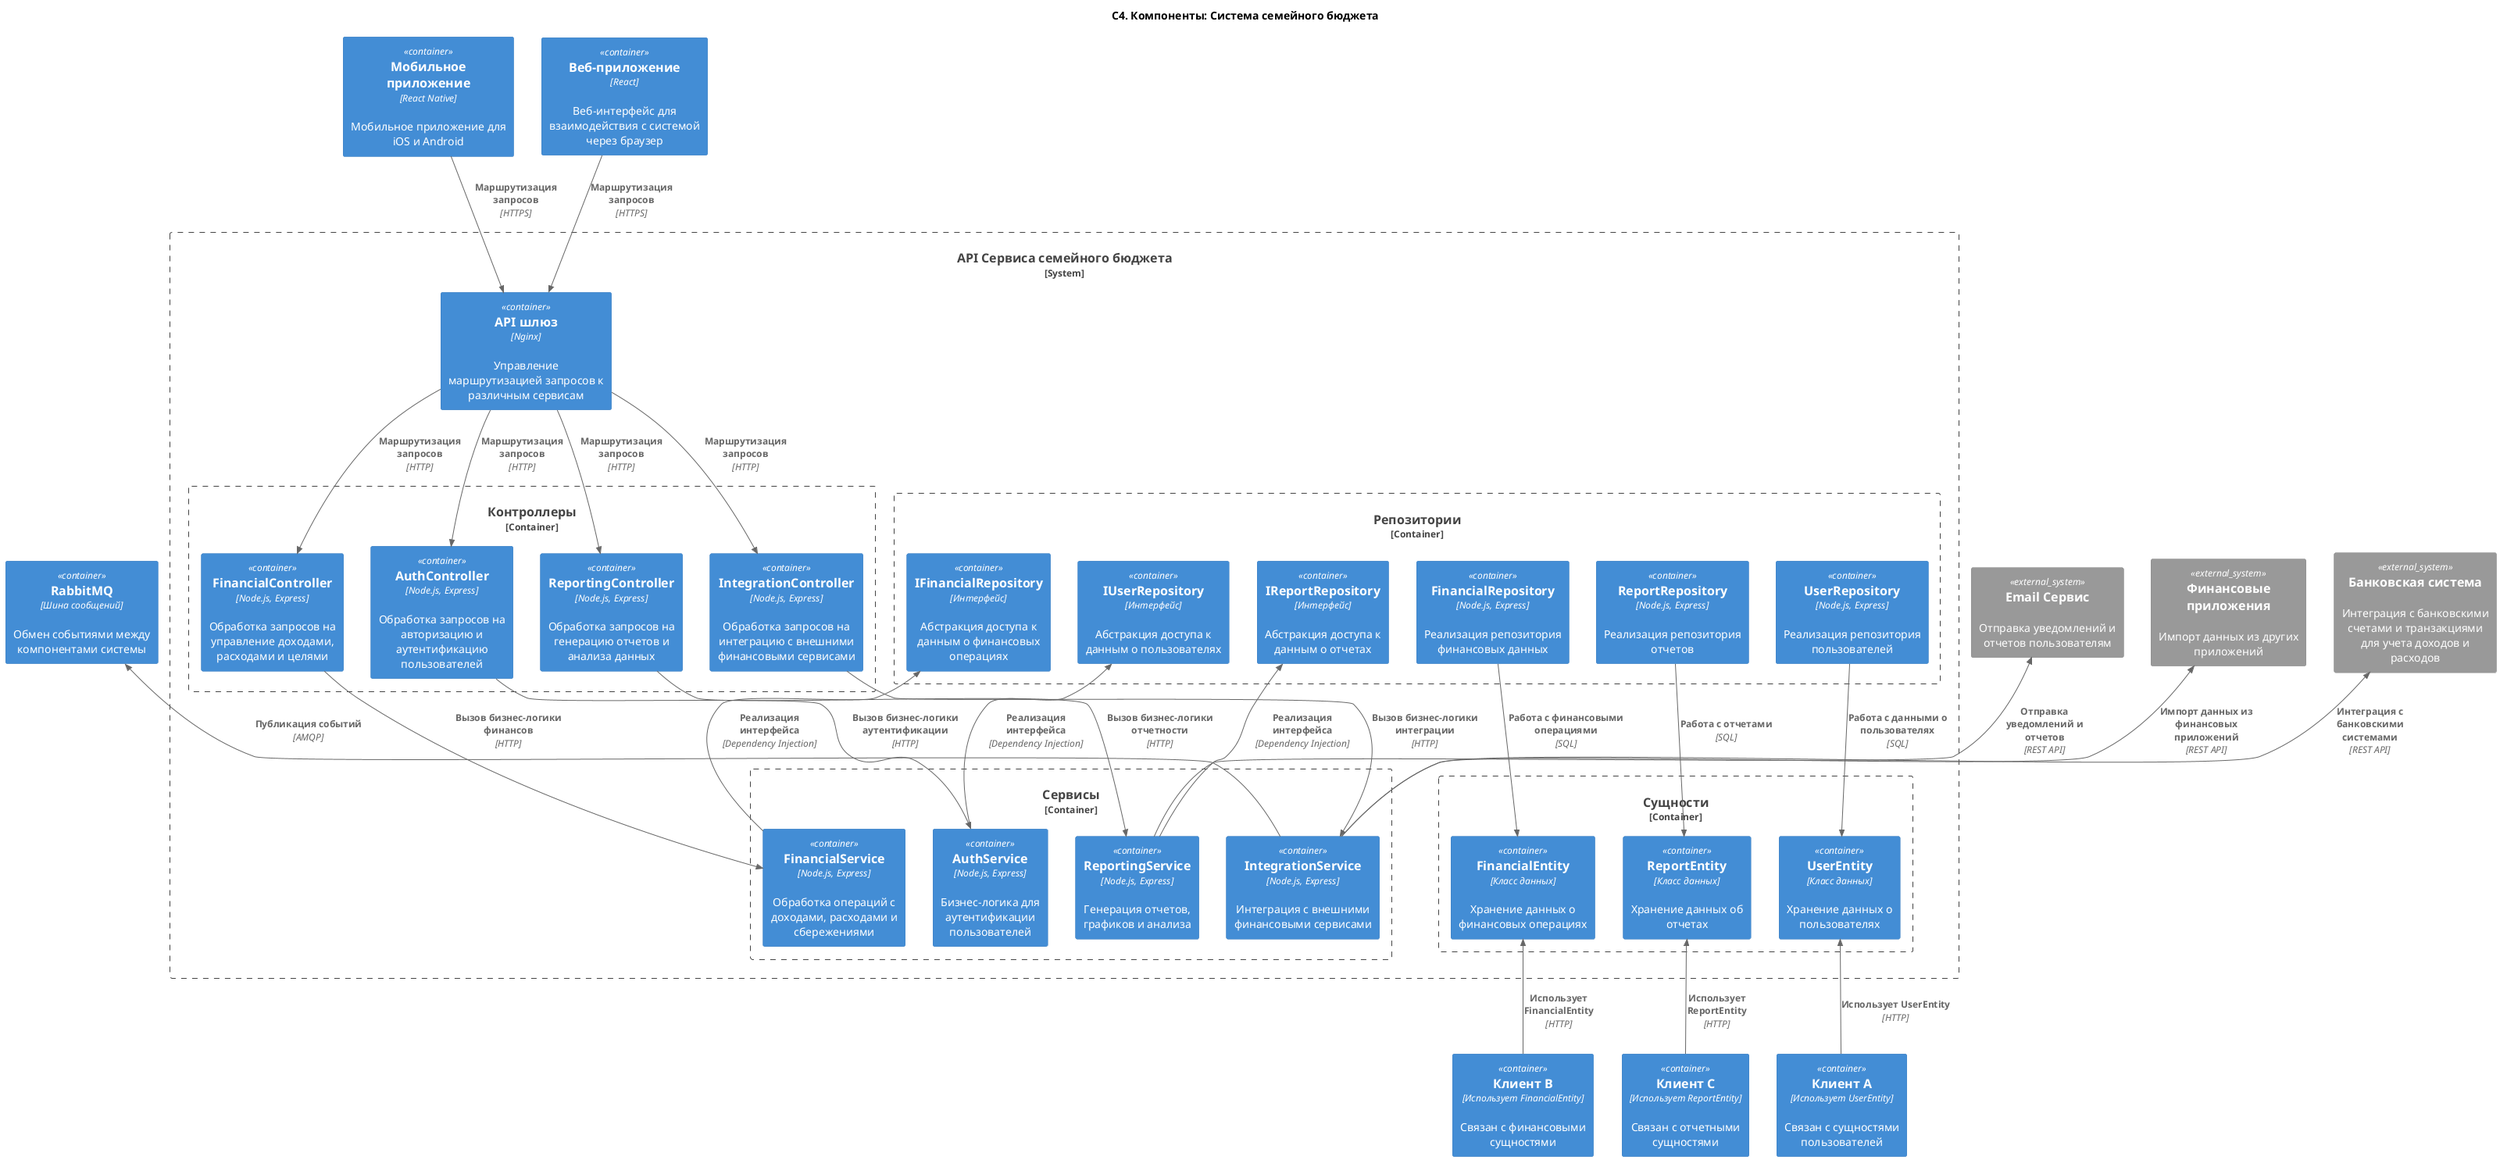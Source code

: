 @startuml C4. Компонент

title C4. Компоненты: Система семейного бюджета

!include <C4/C4_Container>

System_Boundary(budgetSystem_Boundary, "API Сервиса семейного бюджета") {
    
    ' Контроллеры
    Container_Boundary(controllers, "Контроллеры") {
        Container(authController, "AuthController", "Node.js, Express", "Обработка запросов на авторизацию и аутентификацию пользователей")
        Container(financialController, "FinancialController", "Node.js, Express", "Обработка запросов на управление доходами, расходами и целями")
        Container(reportingController, "ReportingController", "Node.js, Express", "Обработка запросов на генерацию отчетов и анализа данных")
        Container(integrationController, "IntegrationController", "Node.js, Express", "Обработка запросов на интеграцию с внешними финансовыми сервисами")
    }

    ' Сервисы
    Container_Boundary(services, "Сервисы") {
        Container(authService, "AuthService", "Node.js, Express", "Бизнес-логика для аутентификации пользователей")
        Container(financialService, "FinancialService", "Node.js, Express", "Обработка операций с доходами, расходами и сбережениями")
        Container(reportingService, "ReportingService", "Node.js, Express", "Генерация отчетов, графиков и анализа")
        Container(integrationService, "IntegrationService", "Node.js, Express", "Интеграция с внешними финансовыми сервисами")
    }

    ' Репозитории
    Container_Boundary(repositories, "Репозитории") {
        Container(userRepositoryInterface, "IUserRepository", "Интерфейс", "Абстракция доступа к данным о пользователях")
        Container(financialRepositoryInterface, "IFinancialRepository", "Интерфейс", "Абстракция доступа к данным о финансовых операциях")
        Container(reportRepositoryInterface, "IReportRepository", "Интерфейс", "Абстракция доступа к данным о отчетах")

        Container(userRepository, "UserRepository", "Node.js, Express", "Реализация репозитория пользователей")
        Container(financialRepository, "FinancialRepository", "Node.js, Express", "Реализация репозитория финансовых данных")
        Container(reportRepository, "ReportRepository", "Node.js, Express", "Реализация репозитория отчетов")
    }

    ' Сущности
    Container_Boundary(entities, "Сущности") {
        Container(userEntity, "UserEntity", "Класс данных", "Хранение данных о пользователях")
        Container(financialEntity, "FinancialEntity", "Класс данных", "Хранение данных о финансовых операциях")
        Container(reportEntity, "ReportEntity", "Класс данных", "Хранение данных об отчетах")
    }

    ' API шлюз
    Container(api_gateway, "API шлюз", "Nginx", "Управление маршрутизацией запросов к различным сервисам")
}

System_Ext(bankSystem, "Банковская система", "Интеграция с банковскими счетами и транзакциями для учета доходов и расходов")
System_Ext(financeApp, "Финансовые приложения", "Импорт данных из других приложений")
System_Ext(emailService, "Email Сервис", "Отправка уведомлений и отчетов пользователям")
Container(rabbitmq, "RabbitMQ", "Шина сообщений", "Обмен событиями между компонентами системы")

Container(clientA, "Клиент A", "Использует UserEntity", "Связан с сущностями пользователей")
Container(clientB, "Клиент B", "Использует FinancialEntity", "Связан с финансовыми сущностями")
Container(clientC, "Клиент C", "Использует ReportEntity", "Связан с отчетными сущностями")

Rel(authController, authService, "Вызов бизнес-логики аутентификации", "HTTP")
Rel(financialController, financialService, "Вызов бизнес-логики финансов", "HTTP")
Rel(reportingController, reportingService, "Вызов бизнес-логики отчетности", "HTTP")
Rel(integrationController, integrationService, "Вызов бизнес-логики интеграции", "HTTP")

Rel_U(authService, userRepositoryInterface, "Реализация интерфейса", "Dependency Injection")
Rel_U(financialService, financialRepositoryInterface, "Реализация интерфейса", "Dependency Injection")
Rel_U(reportingService, reportRepositoryInterface, "Реализация интерфейса", "Dependency Injection")

Rel(userRepository, userEntity, "Работа с данными о пользователях", "SQL")
Rel(financialRepository, financialEntity, "Работа с финансовыми операциями", "SQL")
Rel(reportRepository, reportEntity, "Работа с отчетами", "SQL")

Container(mobileApp, "Мобильное приложение", "React Native", "Мобильное приложение для iOS и Android")
Container(webApp, "Веб-приложение", "React", "Веб-интерфейс для взаимодействия с системой через браузер")

Rel(mobileApp, api_gateway, "Маршрутизация запросов", "HTTPS")
Rel(webApp, api_gateway, "Маршрутизация запросов", "HTTPS")

Rel(api_gateway, authController, "Маршрутизация запросов", "HTTP")
Rel(api_gateway, financialController, "Маршрутизация запросов", "HTTP")
Rel(api_gateway, reportingController, "Маршрутизация запросов", "HTTP")
Rel(api_gateway, integrationController, "Маршрутизация запросов", "HTTP")

Rel_U(integrationService, bankSystem, "Интеграция с банковскими системами", "REST API")
Rel_U(integrationService, financeApp, "Импорт данных из финансовых приложений", "REST API")
Rel_U(reportingService, emailService, "Отправка уведомлений и отчетов", "REST API")

Rel_U(integrationService, rabbitmq, "Публикация событий", "AMQP")

Rel_U(clientA, userEntity, "Использует UserEntity", "HTTP")
Rel_U(clientB, financialEntity, "Использует FinancialEntity", "HTTP")
Rel_U(clientC, reportEntity, "Использует ReportEntity", "HTTP")

@enduml